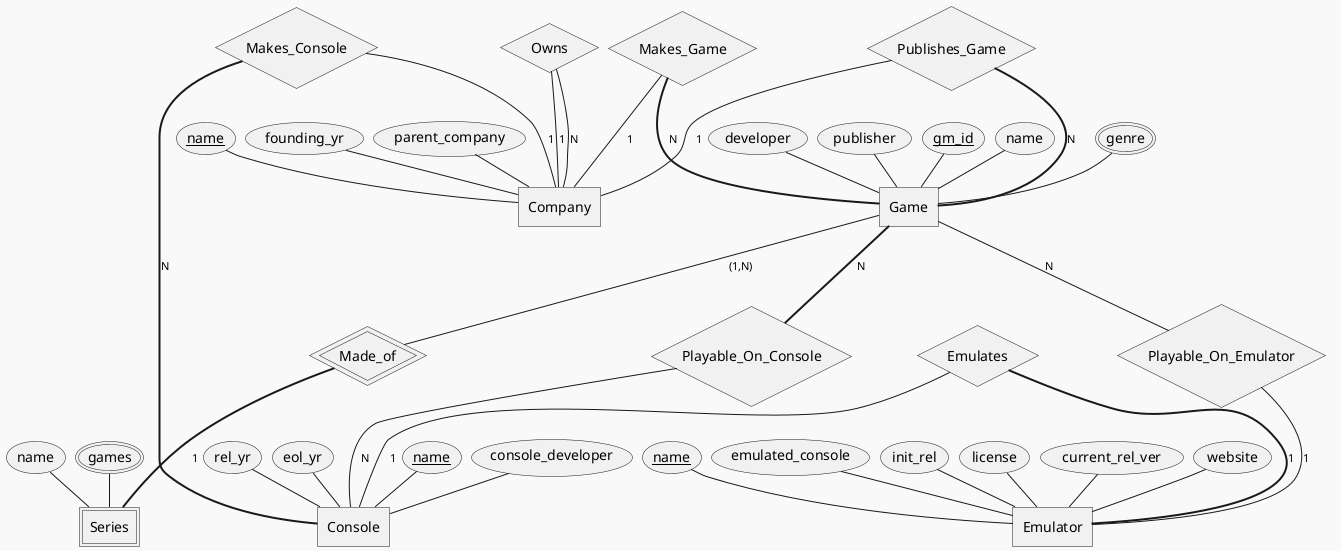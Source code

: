 @startchen
!theme mars
'!theme mono

'vertical spacing
skinparam ranksep 30
'horizontal spacing
skinparam nodesep 10  

'entity definitions
entity Game {
        'pk
        gm_id <<key>>
        name
        genre <<multi>>
        'fk
        developer
        'fk
        publisher
}

entity Series <<weak>> {
        name
        games <<multi>>
}

entity Console {
        'pk
        name <<key>>
        'fk
        console_developer
        rel_yr
        eol_yr
}

entity Company{
        'pk
        name <<key>>
        founding_yr
        'fk
        parent_company
}

entity Emulator {
        'pk
        name <<key>>
        'fk
        emulated_console
        init_rel
        license
        current_rel_ver
        website
}
'relationship definitions
relationship "Made_of" as MO <<identifying>> {
}
relationship "Makes_Game" as mg {
}
relationship "Publishes_Game" as pg {
}
relationship "Makes_Console" as mc {
}
relationship "Owns" as own {
}
relationship "Playable_On_Console" as ploc {
}
relationship "Playable_On_Emulator" as ploe {
}
relationship Emulates {
}

Game -(1,N)- MO
MO =1= Series

Game =N= ploc
ploc -N- Console

Game -N- ploe
ploe -1- Emulator

mg -1- Company
mg =N= Game

pg -1- Company
pg =N= Game

mc -1- Company
mc =N= Console

own -1- Company
own -N- Company

Emulates -1- Console
Emulates =1= Emulator
@endchen
